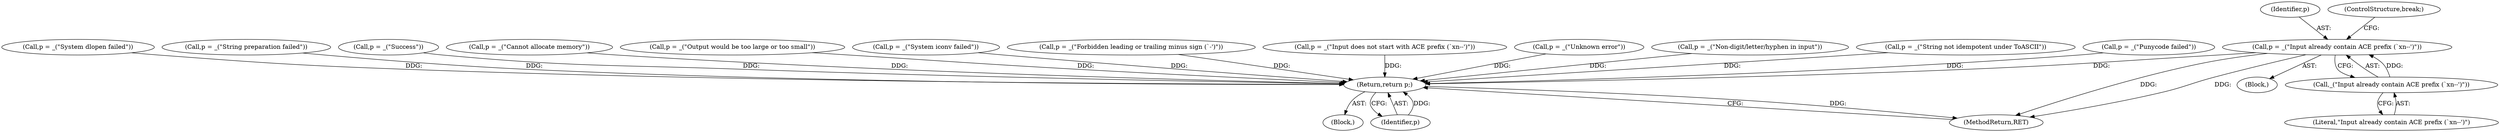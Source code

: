 digraph "0_savannah_2e97c2796581c27213962c77f5a8571a598f9a2e@pointer" {
"1000159" [label="(Call,p = _(\"Input already contain ACE prefix (`xn--')\"))"];
"1000161" [label="(Call,_(\"Input already contain ACE prefix (`xn--')\"))"];
"1000188" [label="(Return,return p;)"];
"1000188" [label="(Return,return p;)"];
"1000177" [label="(Call,p = _(\"System dlopen failed\"))"];
"1000117" [label="(Call,p = _(\"String preparation failed\"))"];
"1000109" [label="(Block,)"];
"1000111" [label="(Call,p = _(\"Success\"))"];
"1000171" [label="(Call,p = _(\"Cannot allocate memory\"))"];
"1000141" [label="(Call,p = _(\"Output would be too large or too small\"))"];
"1000165" [label="(Call,p = _(\"System iconv failed\"))"];
"1000189" [label="(Identifier,p)"];
"1000190" [label="(MethodReturn,RET)"];
"1000161" [label="(Call,_(\"Input already contain ACE prefix (`xn--')\"))"];
"1000135" [label="(Call,p = _(\"Forbidden leading or trailing minus sign (`-')\"))"];
"1000160" [label="(Identifier,p)"];
"1000147" [label="(Call,p = _(\"Input does not start with ACE prefix (`xn--')\"))"];
"1000183" [label="(Call,p = _(\"Unknown error\"))"];
"1000129" [label="(Call,p = _(\"Non-digit/letter/hyphen in input\"))"];
"1000153" [label="(Call,p = _(\"String not idempotent under ToASCII\"))"];
"1000159" [label="(Call,p = _(\"Input already contain ACE prefix (`xn--')\"))"];
"1000162" [label="(Literal,\"Input already contain ACE prefix (`xn--')\")"];
"1000163" [label="(ControlStructure,break;)"];
"1000102" [label="(Block,)"];
"1000123" [label="(Call,p = _(\"Punycode failed\"))"];
"1000159" -> "1000109"  [label="AST: "];
"1000159" -> "1000161"  [label="CFG: "];
"1000160" -> "1000159"  [label="AST: "];
"1000161" -> "1000159"  [label="AST: "];
"1000163" -> "1000159"  [label="CFG: "];
"1000159" -> "1000190"  [label="DDG: "];
"1000159" -> "1000190"  [label="DDG: "];
"1000161" -> "1000159"  [label="DDG: "];
"1000159" -> "1000188"  [label="DDG: "];
"1000161" -> "1000162"  [label="CFG: "];
"1000162" -> "1000161"  [label="AST: "];
"1000188" -> "1000102"  [label="AST: "];
"1000188" -> "1000189"  [label="CFG: "];
"1000189" -> "1000188"  [label="AST: "];
"1000190" -> "1000188"  [label="CFG: "];
"1000188" -> "1000190"  [label="DDG: "];
"1000189" -> "1000188"  [label="DDG: "];
"1000177" -> "1000188"  [label="DDG: "];
"1000129" -> "1000188"  [label="DDG: "];
"1000147" -> "1000188"  [label="DDG: "];
"1000117" -> "1000188"  [label="DDG: "];
"1000111" -> "1000188"  [label="DDG: "];
"1000153" -> "1000188"  [label="DDG: "];
"1000135" -> "1000188"  [label="DDG: "];
"1000123" -> "1000188"  [label="DDG: "];
"1000171" -> "1000188"  [label="DDG: "];
"1000141" -> "1000188"  [label="DDG: "];
"1000165" -> "1000188"  [label="DDG: "];
"1000183" -> "1000188"  [label="DDG: "];
}
